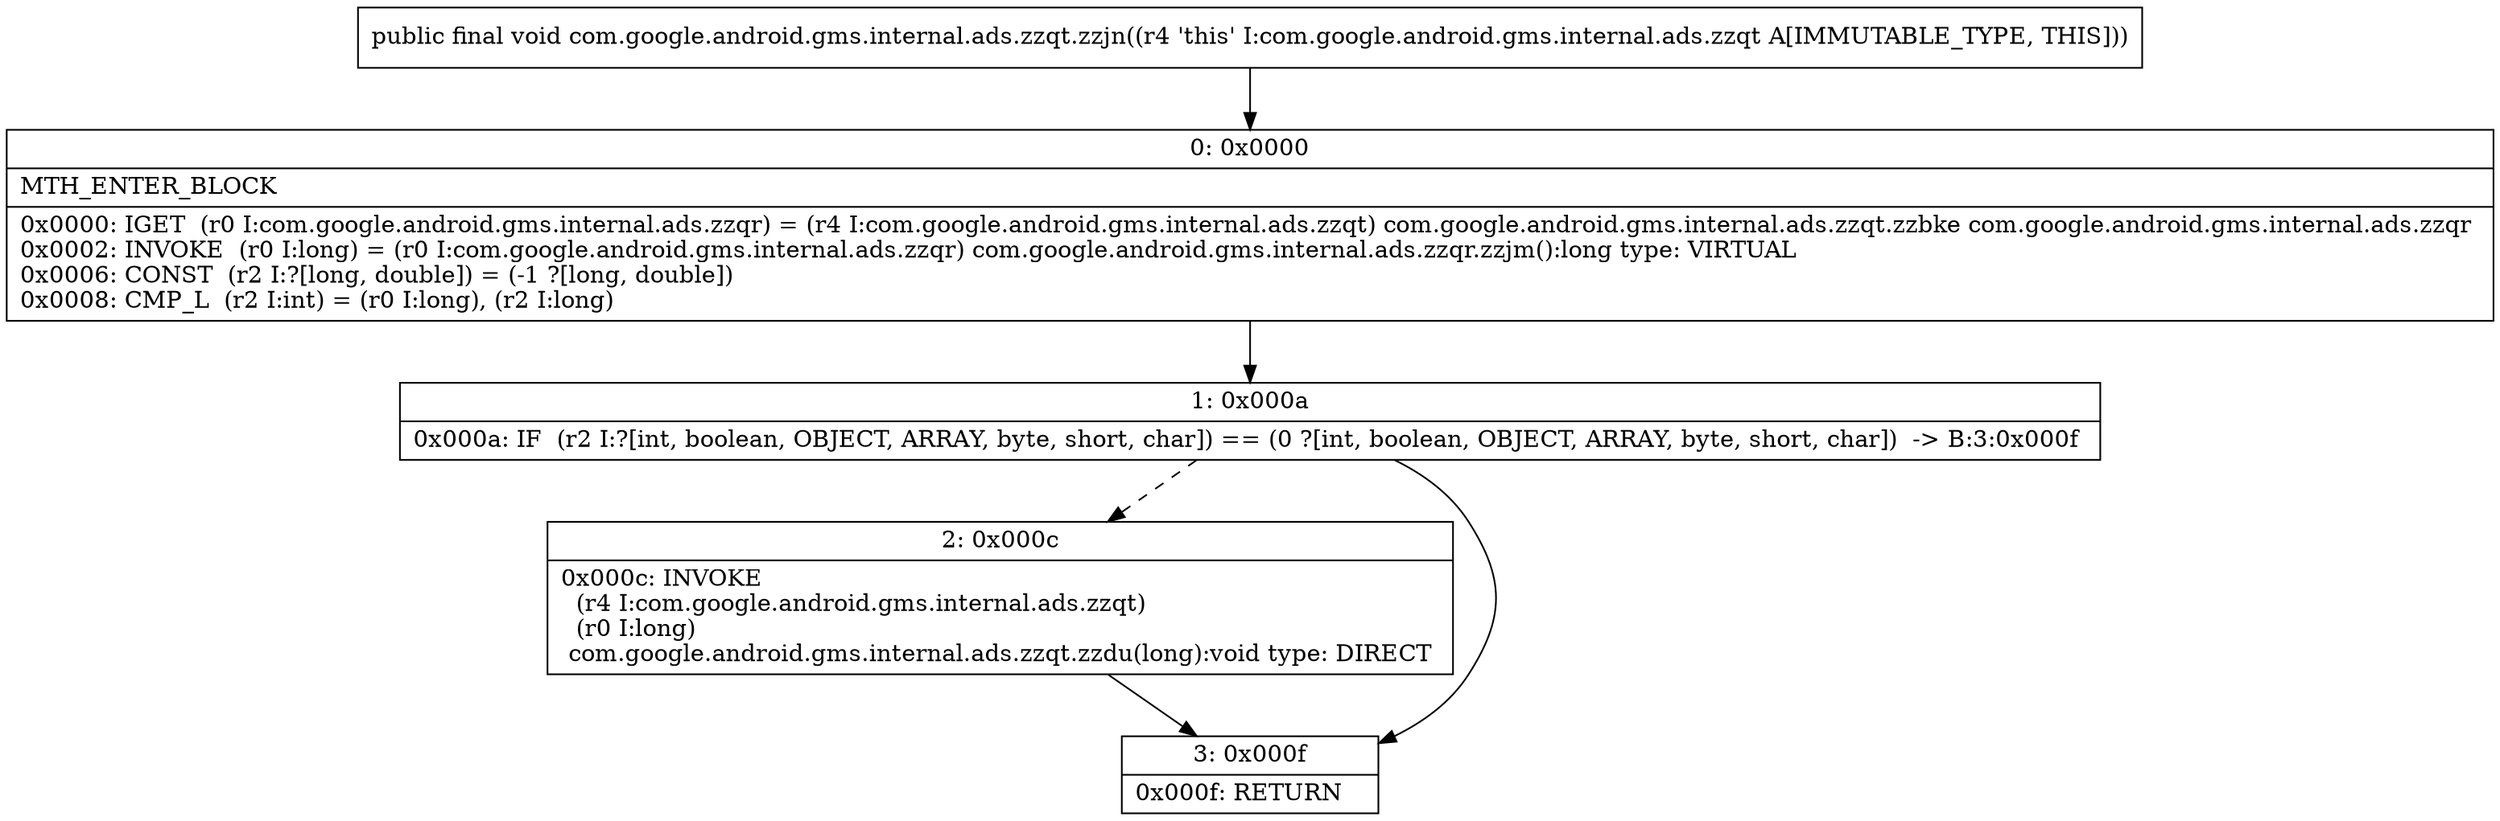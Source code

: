 digraph "CFG forcom.google.android.gms.internal.ads.zzqt.zzjn()V" {
Node_0 [shape=record,label="{0\:\ 0x0000|MTH_ENTER_BLOCK\l|0x0000: IGET  (r0 I:com.google.android.gms.internal.ads.zzqr) = (r4 I:com.google.android.gms.internal.ads.zzqt) com.google.android.gms.internal.ads.zzqt.zzbke com.google.android.gms.internal.ads.zzqr \l0x0002: INVOKE  (r0 I:long) = (r0 I:com.google.android.gms.internal.ads.zzqr) com.google.android.gms.internal.ads.zzqr.zzjm():long type: VIRTUAL \l0x0006: CONST  (r2 I:?[long, double]) = (\-1 ?[long, double]) \l0x0008: CMP_L  (r2 I:int) = (r0 I:long), (r2 I:long) \l}"];
Node_1 [shape=record,label="{1\:\ 0x000a|0x000a: IF  (r2 I:?[int, boolean, OBJECT, ARRAY, byte, short, char]) == (0 ?[int, boolean, OBJECT, ARRAY, byte, short, char])  \-\> B:3:0x000f \l}"];
Node_2 [shape=record,label="{2\:\ 0x000c|0x000c: INVOKE  \l  (r4 I:com.google.android.gms.internal.ads.zzqt)\l  (r0 I:long)\l com.google.android.gms.internal.ads.zzqt.zzdu(long):void type: DIRECT \l}"];
Node_3 [shape=record,label="{3\:\ 0x000f|0x000f: RETURN   \l}"];
MethodNode[shape=record,label="{public final void com.google.android.gms.internal.ads.zzqt.zzjn((r4 'this' I:com.google.android.gms.internal.ads.zzqt A[IMMUTABLE_TYPE, THIS])) }"];
MethodNode -> Node_0;
Node_0 -> Node_1;
Node_1 -> Node_2[style=dashed];
Node_1 -> Node_3;
Node_2 -> Node_3;
}

